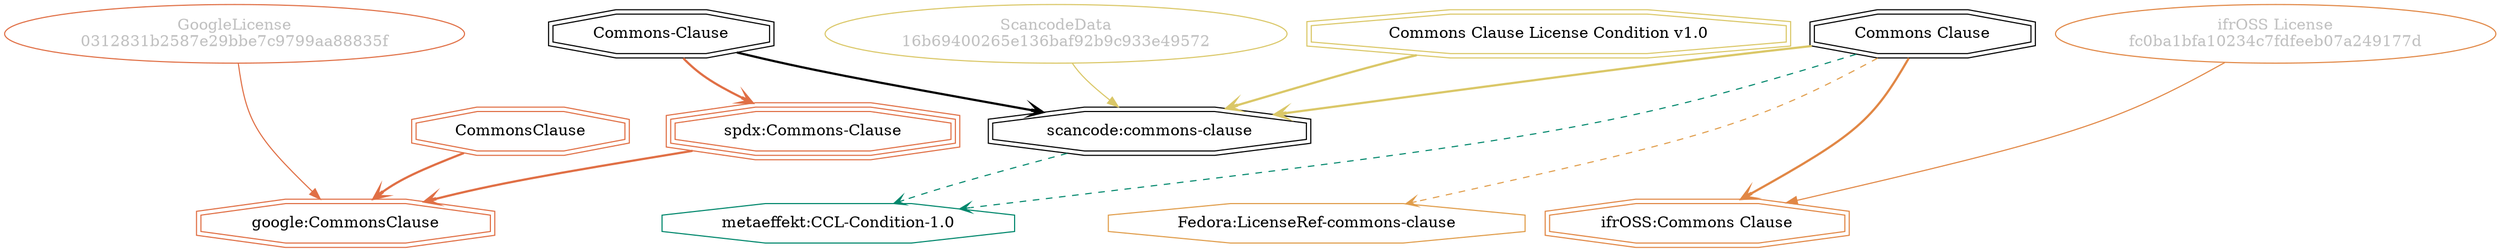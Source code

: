strict digraph {
    node [shape=box];
    graph [splines=curved];
    5420 [label="GoogleLicense\n0312831b2587e29bbe7c9799aa88835f"
         ,fontcolor=gray
         ,color="#e06f45"
         ,fillcolor="beige;1"
         ,shape=ellipse];
    5421 [label="google:CommonsClause"
         ,color="#e06f45"
         ,shape=doubleoctagon];
    5422 [label=CommonsClause
         ,color="#e06f45"
         ,shape=doubleoctagon];
    5423 [label="spdx:Commons-Clause"
         ,color="#e06f45"
         ,shape=tripleoctagon];
    5424 [label="Commons-Clause"
         ,shape=doubleoctagon];
    7788 [label="Fedora:LicenseRef-commons-clause"
         ,color="#e09d4b"
         ,shape=octagon];
    7791 [label="Commons Clause"
         ,shape=doubleoctagon];
    14106 [label="ScancodeData\n16b69400265e136baf92b9c933e49572"
          ,fontcolor=gray
          ,color="#dac767"
          ,fillcolor="beige;1"
          ,shape=ellipse];
    14107 [label="scancode:commons-clause"
          ,shape=doubleoctagon];
    14108 [label="Commons Clause License Condition v1.0"
          ,color="#dac767"
          ,shape=doubleoctagon];
    40529 [label="metaeffekt:CCL-Condition-1.0"
          ,color="#00876c"
          ,shape=octagon];
    55417 [label="ifrOSS License\nfc0ba1bfa10234c7fdfeeb07a249177d"
          ,fontcolor=gray
          ,color="#e18745"
          ,fillcolor="beige;1"
          ,shape=ellipse];
    55418 [label="ifrOSS:Commons Clause"
          ,color="#e18745"
          ,shape=doubleoctagon];
    5420 -> 5421 [weight=0.5
                 ,color="#e06f45"];
    5422 -> 5421 [style=bold
                 ,arrowhead=vee
                 ,weight=0.7
                 ,color="#e06f45"];
    5423 -> 5421 [style=bold
                 ,arrowhead=vee
                 ,weight=0.7
                 ,color="#e06f45"];
    5424 -> 5423 [style=bold
                 ,arrowhead=vee
                 ,weight=0.7
                 ,color="#e06f45"];
    5424 -> 14107 [style=bold
                  ,arrowhead=vee
                  ,weight=0.7];
    7791 -> 7788 [style=dashed
                 ,arrowhead=vee
                 ,weight=0.5
                 ,color="#e09d4b"];
    7791 -> 14107 [style=bold
                  ,arrowhead=vee
                  ,weight=0.7
                  ,color="#dac767"];
    7791 -> 40529 [style=dashed
                  ,arrowhead=vee
                  ,weight=0.5
                  ,color="#00876c"];
    7791 -> 55418 [style=bold
                  ,arrowhead=vee
                  ,weight=0.7
                  ,color="#e18745"];
    7791 -> 55418 [style=bold
                  ,arrowhead=vee
                  ,weight=0.7
                  ,color="#e18745"];
    14106 -> 14107 [weight=0.5
                   ,color="#dac767"];
    14107 -> 40529 [style=dashed
                   ,arrowhead=vee
                   ,weight=0.5
                   ,color="#00876c"];
    14108 -> 14107 [style=bold
                   ,arrowhead=vee
                   ,weight=0.7
                   ,color="#dac767"];
    55417 -> 55418 [weight=0.5
                   ,color="#e18745"];
}
